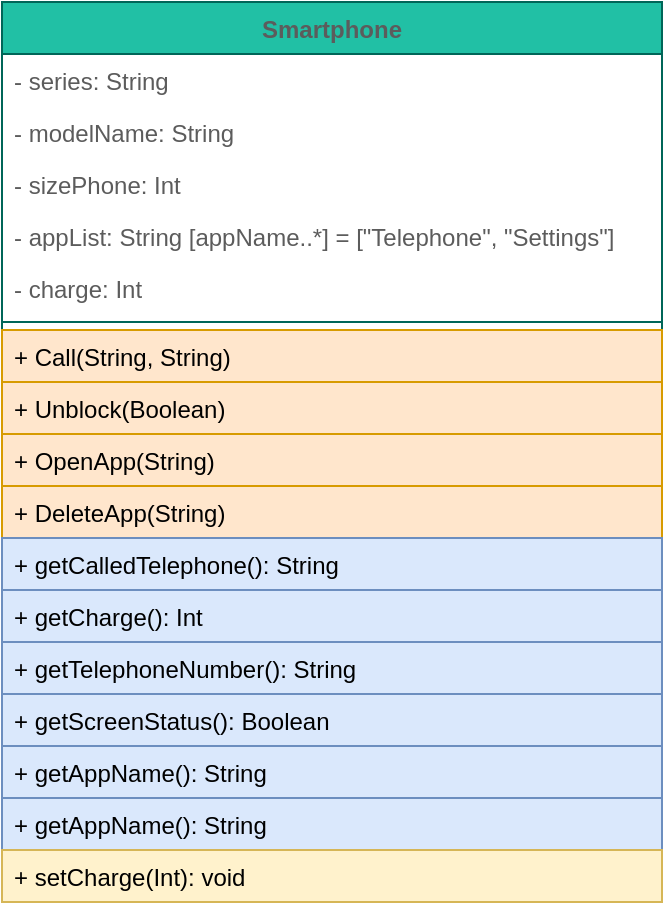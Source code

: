 <mxfile version="15.0.6" type="github">
  <diagram id="YoVFoVs4cnLhwHAzHCMd" name="Page-1">
    <mxGraphModel dx="1221" dy="681" grid="1" gridSize="10" guides="1" tooltips="1" connect="1" arrows="1" fold="1" page="1" pageScale="1" pageWidth="827" pageHeight="1169" math="0" shadow="0">
      <root>
        <mxCell id="0" />
        <mxCell id="1" parent="0" />
        <mxCell id="f9JNiIU1-5spY-_hkOcV-22" value="Smartphone" style="swimlane;fontStyle=1;align=center;verticalAlign=top;childLayout=stackLayout;horizontal=1;startSize=26;horizontalStack=0;resizeParent=1;resizeParentMax=0;resizeLast=0;collapsible=1;marginBottom=0;fillColor=#21C0A5;strokeColor=#006658;fontColor=#5C5C5C;" parent="1" vertex="1">
          <mxGeometry x="30" y="30" width="330" height="450" as="geometry">
            <mxRectangle x="30" y="30" width="100" height="26" as="alternateBounds" />
          </mxGeometry>
        </mxCell>
        <mxCell id="f9JNiIU1-5spY-_hkOcV-23" value="- series: String" style="text;strokeColor=none;fillColor=none;align=left;verticalAlign=top;spacingLeft=4;spacingRight=4;overflow=hidden;rotatable=0;points=[[0,0.5],[1,0.5]];portConstraint=eastwest;fontColor=#5C5C5C;" parent="f9JNiIU1-5spY-_hkOcV-22" vertex="1">
          <mxGeometry y="26" width="330" height="26" as="geometry" />
        </mxCell>
        <mxCell id="f9JNiIU1-5spY-_hkOcV-24" value="- modelName: String" style="text;strokeColor=none;fillColor=none;align=left;verticalAlign=top;spacingLeft=4;spacingRight=4;overflow=hidden;rotatable=0;points=[[0,0.5],[1,0.5]];portConstraint=eastwest;fontColor=#5C5C5C;" parent="f9JNiIU1-5spY-_hkOcV-22" vertex="1">
          <mxGeometry y="52" width="330" height="26" as="geometry" />
        </mxCell>
        <mxCell id="f9JNiIU1-5spY-_hkOcV-25" value="- sizePhone: Int" style="text;strokeColor=none;fillColor=none;align=left;verticalAlign=top;spacingLeft=4;spacingRight=4;overflow=hidden;rotatable=0;points=[[0,0.5],[1,0.5]];portConstraint=eastwest;fontColor=#5C5C5C;" parent="f9JNiIU1-5spY-_hkOcV-22" vertex="1">
          <mxGeometry y="78" width="330" height="26" as="geometry" />
        </mxCell>
        <mxCell id="qijc69F1B3nbMW5vbkRB-2" value="- appList: String [appName..*] = [&quot;Telephone&quot;, &quot;Settings&quot;]" style="text;strokeColor=none;fillColor=none;align=left;verticalAlign=top;spacingLeft=4;spacingRight=4;overflow=hidden;rotatable=0;points=[[0,0.5],[1,0.5]];portConstraint=eastwest;fontColor=#5C5C5C;" vertex="1" parent="f9JNiIU1-5spY-_hkOcV-22">
          <mxGeometry y="104" width="330" height="26" as="geometry" />
        </mxCell>
        <mxCell id="qijc69F1B3nbMW5vbkRB-4" value="- charge: Int" style="text;strokeColor=none;fillColor=none;align=left;verticalAlign=top;spacingLeft=4;spacingRight=4;overflow=hidden;rotatable=0;points=[[0,0.5],[1,0.5]];portConstraint=eastwest;fontColor=#5C5C5C;" vertex="1" parent="f9JNiIU1-5spY-_hkOcV-22">
          <mxGeometry y="130" width="330" height="26" as="geometry" />
        </mxCell>
        <mxCell id="f9JNiIU1-5spY-_hkOcV-26" value="" style="line;strokeWidth=1;fillColor=none;align=left;verticalAlign=middle;spacingTop=-1;spacingLeft=3;spacingRight=3;rotatable=0;labelPosition=right;points=[];portConstraint=eastwest;strokeColor=#006658;fontColor=#5C5C5C;" parent="f9JNiIU1-5spY-_hkOcV-22" vertex="1">
          <mxGeometry y="156" width="330" height="8" as="geometry" />
        </mxCell>
        <mxCell id="f9JNiIU1-5spY-_hkOcV-27" value="+ Call(String, String)" style="text;align=left;verticalAlign=top;spacingLeft=4;spacingRight=4;overflow=hidden;rotatable=0;points=[[0,0.5],[1,0.5]];portConstraint=eastwest;fillColor=#ffe6cc;strokeColor=#d79b00;" parent="f9JNiIU1-5spY-_hkOcV-22" vertex="1">
          <mxGeometry y="164" width="330" height="26" as="geometry" />
        </mxCell>
        <mxCell id="f9JNiIU1-5spY-_hkOcV-28" value="+ Unblock(Boolean)" style="text;align=left;verticalAlign=top;spacingLeft=4;spacingRight=4;overflow=hidden;rotatable=0;points=[[0,0.5],[1,0.5]];portConstraint=eastwest;fillColor=#ffe6cc;strokeColor=#d79b00;" parent="f9JNiIU1-5spY-_hkOcV-22" vertex="1">
          <mxGeometry y="190" width="330" height="26" as="geometry" />
        </mxCell>
        <mxCell id="f9JNiIU1-5spY-_hkOcV-29" value="+ OpenApp(String)" style="text;align=left;verticalAlign=top;spacingLeft=4;spacingRight=4;overflow=hidden;rotatable=0;points=[[0,0.5],[1,0.5]];portConstraint=eastwest;fillColor=#ffe6cc;strokeColor=#d79b00;" parent="f9JNiIU1-5spY-_hkOcV-22" vertex="1">
          <mxGeometry y="216" width="330" height="26" as="geometry" />
        </mxCell>
        <mxCell id="f9JNiIU1-5spY-_hkOcV-30" value="+ DeleteApp(String)" style="text;align=left;verticalAlign=top;spacingLeft=4;spacingRight=4;overflow=hidden;rotatable=0;points=[[0,0.5],[1,0.5]];portConstraint=eastwest;fillColor=#ffe6cc;strokeColor=#d79b00;" parent="f9JNiIU1-5spY-_hkOcV-22" vertex="1">
          <mxGeometry y="242" width="330" height="26" as="geometry" />
        </mxCell>
        <mxCell id="f9JNiIU1-5spY-_hkOcV-32" value="+ getCalledTelephone(): String" style="text;align=left;verticalAlign=top;spacingLeft=4;spacingRight=4;overflow=hidden;rotatable=0;points=[[0,0.5],[1,0.5]];portConstraint=eastwest;fillColor=#dae8fc;strokeColor=#6c8ebf;" parent="f9JNiIU1-5spY-_hkOcV-22" vertex="1">
          <mxGeometry y="268" width="330" height="26" as="geometry" />
        </mxCell>
        <mxCell id="qijc69F1B3nbMW5vbkRB-6" value="+ getCharge(): Int " style="text;align=left;verticalAlign=top;spacingLeft=4;spacingRight=4;overflow=hidden;rotatable=0;points=[[0,0.5],[1,0.5]];portConstraint=eastwest;fillColor=#dae8fc;strokeColor=#6c8ebf;" vertex="1" parent="f9JNiIU1-5spY-_hkOcV-22">
          <mxGeometry y="294" width="330" height="26" as="geometry" />
        </mxCell>
        <mxCell id="f9JNiIU1-5spY-_hkOcV-33" value="+ getTelephoneNumber(): String&#xa;" style="text;align=left;verticalAlign=top;spacingLeft=4;spacingRight=4;overflow=hidden;rotatable=0;points=[[0,0.5],[1,0.5]];portConstraint=eastwest;fillColor=#dae8fc;strokeColor=#6c8ebf;" parent="f9JNiIU1-5spY-_hkOcV-22" vertex="1">
          <mxGeometry y="320" width="330" height="26" as="geometry" />
        </mxCell>
        <mxCell id="qijc69F1B3nbMW5vbkRB-1" value="+ getScreenStatus(): Boolean" style="text;align=left;verticalAlign=top;spacingLeft=4;spacingRight=4;overflow=hidden;rotatable=0;points=[[0,0.5],[1,0.5]];portConstraint=eastwest;fillColor=#dae8fc;strokeColor=#6c8ebf;" vertex="1" parent="f9JNiIU1-5spY-_hkOcV-22">
          <mxGeometry y="346" width="330" height="26" as="geometry" />
        </mxCell>
        <mxCell id="f9JNiIU1-5spY-_hkOcV-31" value="+ getAppName(): String" style="text;align=left;verticalAlign=top;spacingLeft=4;spacingRight=4;overflow=hidden;rotatable=0;points=[[0,0.5],[1,0.5]];portConstraint=eastwest;fillColor=#dae8fc;strokeColor=#6c8ebf;" parent="f9JNiIU1-5spY-_hkOcV-22" vertex="1">
          <mxGeometry y="372" width="330" height="26" as="geometry" />
        </mxCell>
        <mxCell id="qijc69F1B3nbMW5vbkRB-3" value="+ getAppName(): String" style="text;align=left;verticalAlign=top;spacingLeft=4;spacingRight=4;overflow=hidden;rotatable=0;points=[[0,0.5],[1,0.5]];portConstraint=eastwest;fillColor=#dae8fc;strokeColor=#6c8ebf;" vertex="1" parent="f9JNiIU1-5spY-_hkOcV-22">
          <mxGeometry y="398" width="330" height="26" as="geometry" />
        </mxCell>
        <mxCell id="qijc69F1B3nbMW5vbkRB-5" value="+ setCharge(Int): void&#xa;" style="text;align=left;verticalAlign=top;spacingLeft=4;spacingRight=4;overflow=hidden;rotatable=0;points=[[0,0.5],[1,0.5]];portConstraint=eastwest;fillColor=#fff2cc;strokeColor=#d6b656;" vertex="1" parent="f9JNiIU1-5spY-_hkOcV-22">
          <mxGeometry y="424" width="330" height="26" as="geometry" />
        </mxCell>
      </root>
    </mxGraphModel>
  </diagram>
</mxfile>

